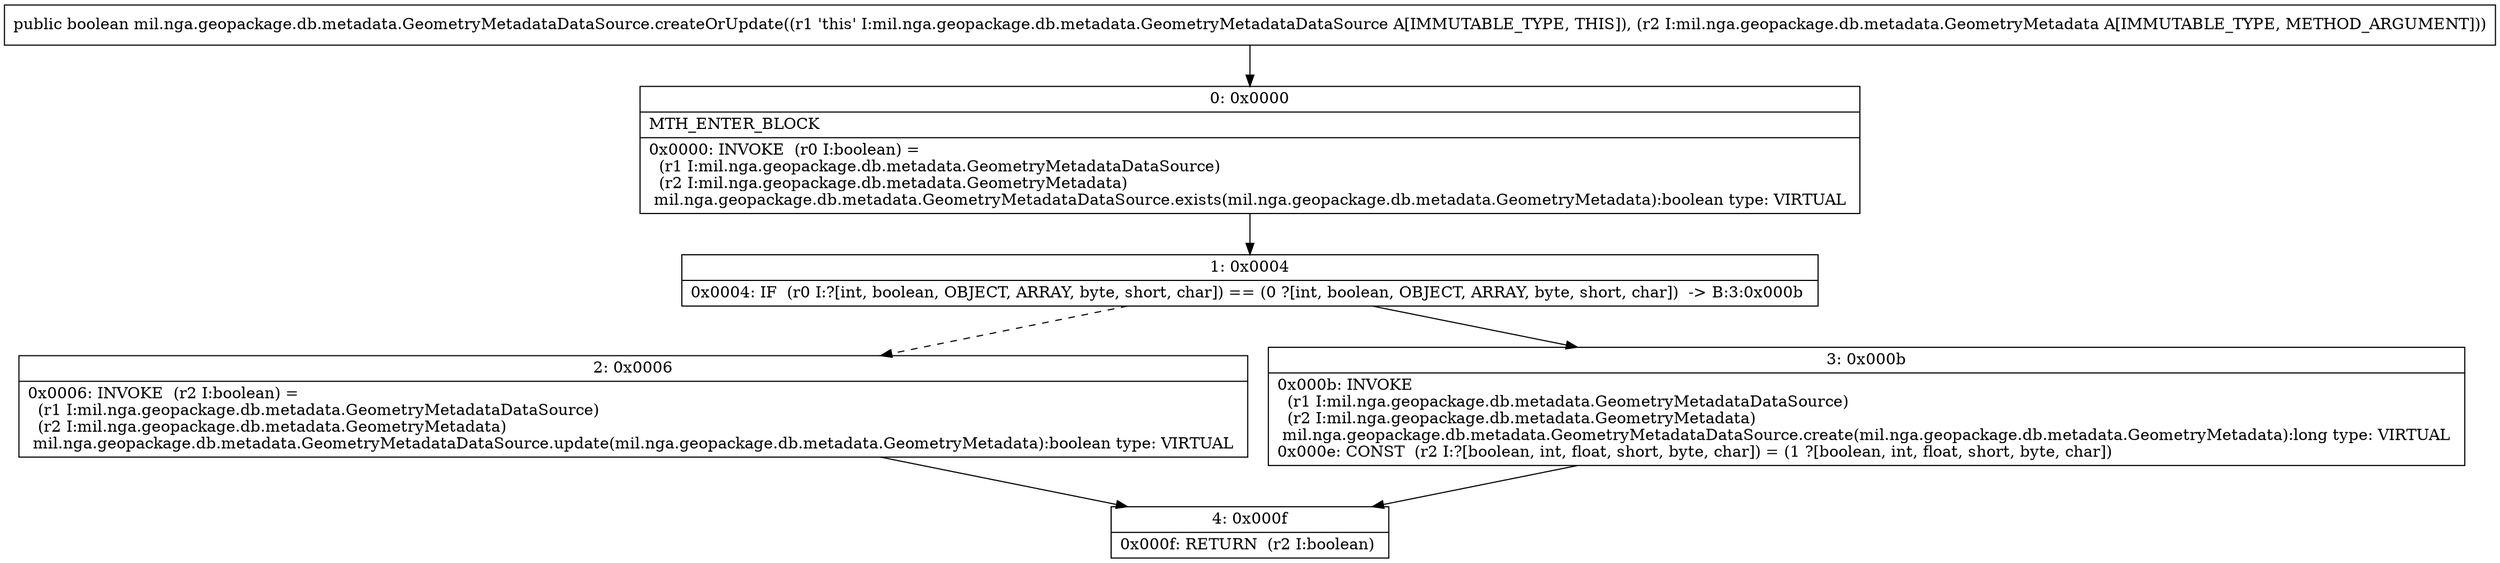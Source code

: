 digraph "CFG formil.nga.geopackage.db.metadata.GeometryMetadataDataSource.createOrUpdate(Lmil\/nga\/geopackage\/db\/metadata\/GeometryMetadata;)Z" {
Node_0 [shape=record,label="{0\:\ 0x0000|MTH_ENTER_BLOCK\l|0x0000: INVOKE  (r0 I:boolean) = \l  (r1 I:mil.nga.geopackage.db.metadata.GeometryMetadataDataSource)\l  (r2 I:mil.nga.geopackage.db.metadata.GeometryMetadata)\l mil.nga.geopackage.db.metadata.GeometryMetadataDataSource.exists(mil.nga.geopackage.db.metadata.GeometryMetadata):boolean type: VIRTUAL \l}"];
Node_1 [shape=record,label="{1\:\ 0x0004|0x0004: IF  (r0 I:?[int, boolean, OBJECT, ARRAY, byte, short, char]) == (0 ?[int, boolean, OBJECT, ARRAY, byte, short, char])  \-\> B:3:0x000b \l}"];
Node_2 [shape=record,label="{2\:\ 0x0006|0x0006: INVOKE  (r2 I:boolean) = \l  (r1 I:mil.nga.geopackage.db.metadata.GeometryMetadataDataSource)\l  (r2 I:mil.nga.geopackage.db.metadata.GeometryMetadata)\l mil.nga.geopackage.db.metadata.GeometryMetadataDataSource.update(mil.nga.geopackage.db.metadata.GeometryMetadata):boolean type: VIRTUAL \l}"];
Node_3 [shape=record,label="{3\:\ 0x000b|0x000b: INVOKE  \l  (r1 I:mil.nga.geopackage.db.metadata.GeometryMetadataDataSource)\l  (r2 I:mil.nga.geopackage.db.metadata.GeometryMetadata)\l mil.nga.geopackage.db.metadata.GeometryMetadataDataSource.create(mil.nga.geopackage.db.metadata.GeometryMetadata):long type: VIRTUAL \l0x000e: CONST  (r2 I:?[boolean, int, float, short, byte, char]) = (1 ?[boolean, int, float, short, byte, char]) \l}"];
Node_4 [shape=record,label="{4\:\ 0x000f|0x000f: RETURN  (r2 I:boolean) \l}"];
MethodNode[shape=record,label="{public boolean mil.nga.geopackage.db.metadata.GeometryMetadataDataSource.createOrUpdate((r1 'this' I:mil.nga.geopackage.db.metadata.GeometryMetadataDataSource A[IMMUTABLE_TYPE, THIS]), (r2 I:mil.nga.geopackage.db.metadata.GeometryMetadata A[IMMUTABLE_TYPE, METHOD_ARGUMENT])) }"];
MethodNode -> Node_0;
Node_0 -> Node_1;
Node_1 -> Node_2[style=dashed];
Node_1 -> Node_3;
Node_2 -> Node_4;
Node_3 -> Node_4;
}

